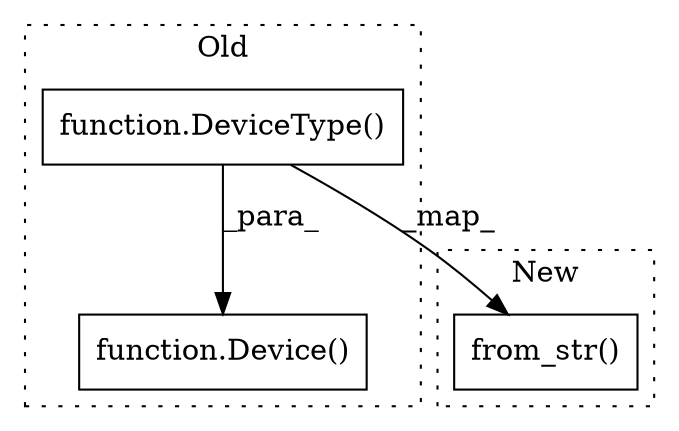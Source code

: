 digraph G {
subgraph cluster0 {
1 [label="function.DeviceType()" a="75" s="4179,4205" l="11,1" shape="box"];
3 [label="function.Device()" a="75" s="4172,4206" l="7,1" shape="box"];
label = "Old";
style="dotted";
}
subgraph cluster1 {
2 [label="from_str()" a="75" s="4156,4187" l="16,1" shape="box"];
label = "New";
style="dotted";
}
1 -> 2 [label="_map_"];
1 -> 3 [label="_para_"];
}